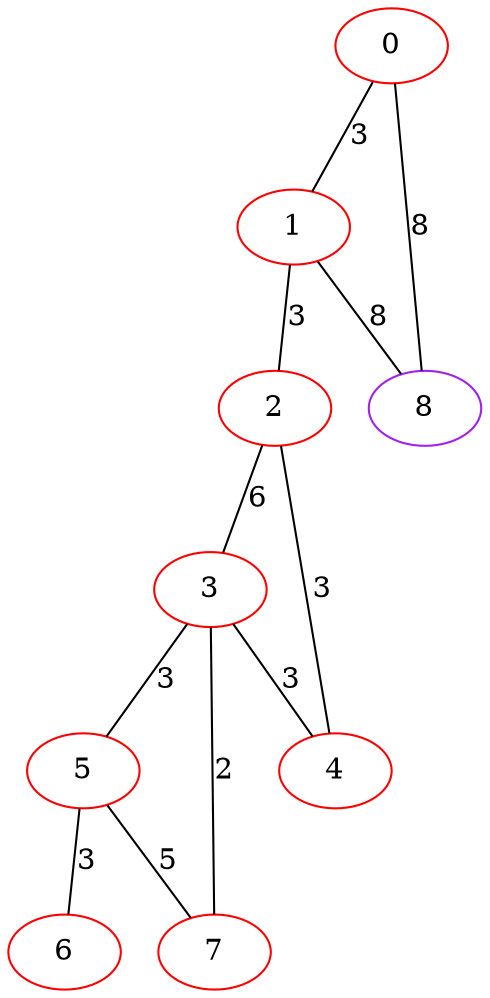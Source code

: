 graph "" {
0 [color=red, weight=1];
1 [color=red, weight=1];
2 [color=red, weight=1];
3 [color=red, weight=1];
4 [color=red, weight=1];
5 [color=red, weight=1];
6 [color=red, weight=1];
7 [color=red, weight=1];
8 [color=purple, weight=4];
0 -- 8  [key=0, label=8];
0 -- 1  [key=0, label=3];
1 -- 8  [key=0, label=8];
1 -- 2  [key=0, label=3];
2 -- 3  [key=0, label=6];
2 -- 4  [key=0, label=3];
3 -- 4  [key=0, label=3];
3 -- 5  [key=0, label=3];
3 -- 7  [key=0, label=2];
5 -- 6  [key=0, label=3];
5 -- 7  [key=0, label=5];
}
